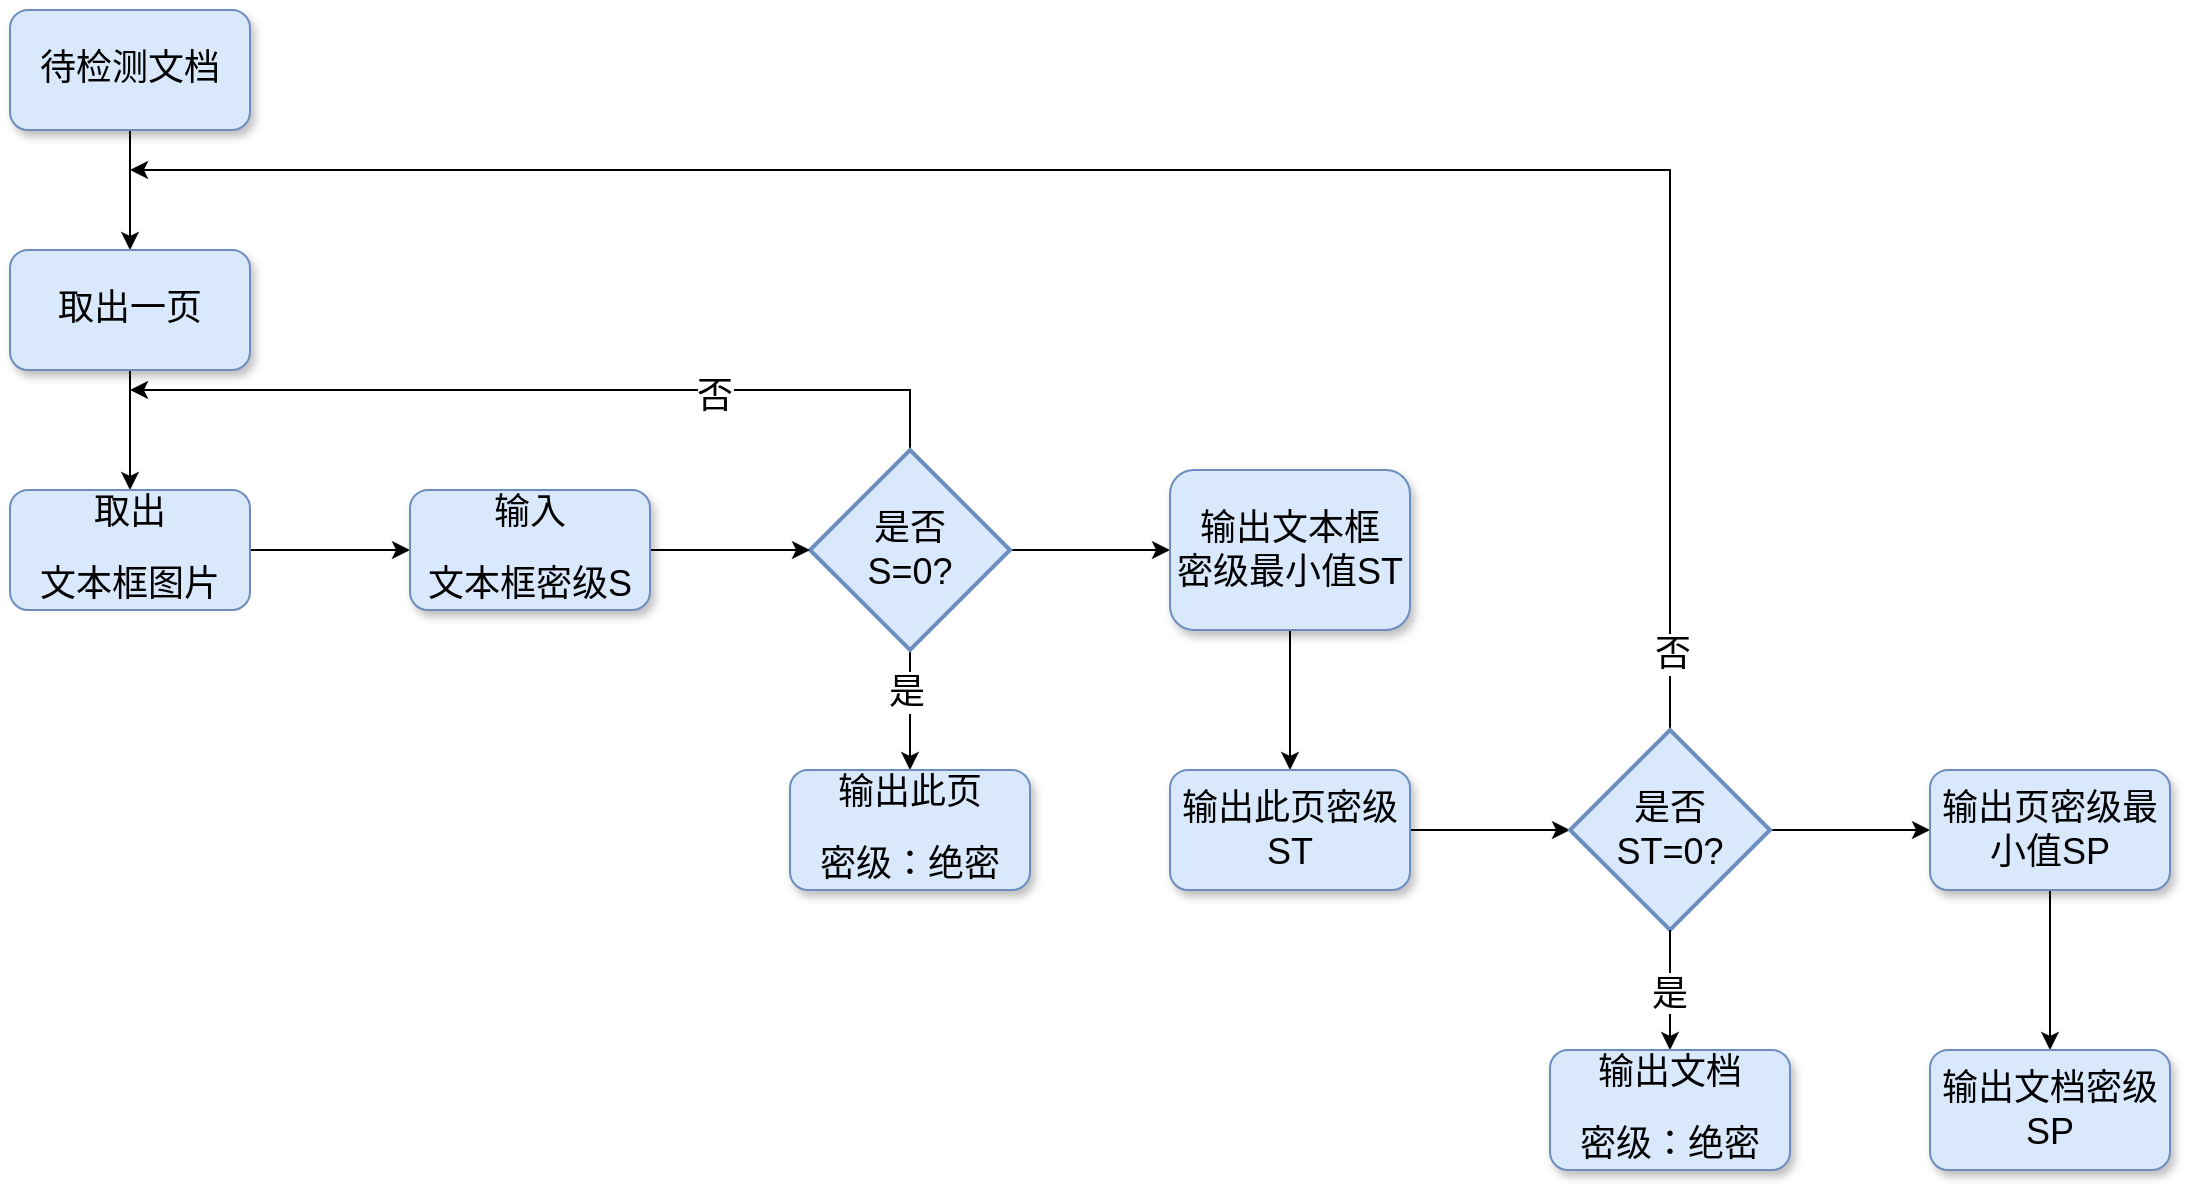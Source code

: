 <mxfile version="10.6.7" type="github"><diagram id="d9uHs53hFiLmmJiW8g4g" name="Page-1"><mxGraphModel dx="1402" dy="980" grid="1" gridSize="10" guides="1" tooltips="1" connect="1" arrows="1" fold="1" page="1" pageScale="1" pageWidth="827" pageHeight="1169" math="0" shadow="0"><root><mxCell id="0"/><mxCell id="1" parent="0"/><mxCell id="cpB9Ce4y21WMqWvlYRWv-28" value="" style="edgeStyle=orthogonalEdgeStyle;rounded=0;orthogonalLoop=1;jettySize=auto;html=1;" edge="1" parent="1" source="cpB9Ce4y21WMqWvlYRWv-2" target="cpB9Ce4y21WMqWvlYRWv-25"><mxGeometry relative="1" as="geometry"/></mxCell><mxCell id="cpB9Ce4y21WMqWvlYRWv-2" value="&lt;p style=&quot;line-height: 180%&quot;&gt;&lt;font style=&quot;font-size: 18px&quot;&gt;待检测文档&lt;/font&gt;&lt;/p&gt;" style="rounded=1;whiteSpace=wrap;html=1;fillColor=#dae8fc;strokeColor=#6c8ebf;shadow=1;comic=0;glass=0;" vertex="1" parent="1"><mxGeometry x="80" y="90" width="120" height="60" as="geometry"/></mxCell><mxCell id="cpB9Ce4y21WMqWvlYRWv-36" value="" style="edgeStyle=orthogonalEdgeStyle;rounded=0;orthogonalLoop=1;jettySize=auto;html=1;" edge="1" parent="1" source="cpB9Ce4y21WMqWvlYRWv-4" target="cpB9Ce4y21WMqWvlYRWv-9"><mxGeometry relative="1" as="geometry"><Array as="points"><mxPoint x="530" y="430"/><mxPoint x="530" y="430"/></Array></mxGeometry></mxCell><mxCell id="cpB9Ce4y21WMqWvlYRWv-41" style="edgeStyle=orthogonalEdgeStyle;rounded=0;orthogonalLoop=1;jettySize=auto;html=1;exitX=0.5;exitY=0;exitDx=0;exitDy=0;exitPerimeter=0;" edge="1" parent="1" source="cpB9Ce4y21WMqWvlYRWv-4"><mxGeometry relative="1" as="geometry"><mxPoint x="140" y="280" as="targetPoint"/><Array as="points"><mxPoint x="530" y="280"/></Array></mxGeometry></mxCell><mxCell id="cpB9Ce4y21WMqWvlYRWv-42" value="&lt;font style=&quot;font-size: 18px&quot;&gt;否&lt;/font&gt;" style="text;html=1;resizable=0;points=[];align=center;verticalAlign=middle;labelBackgroundColor=#ffffff;" vertex="1" connectable="0" parent="cpB9Ce4y21WMqWvlYRWv-41"><mxGeometry x="-0.388" y="3" relative="1" as="geometry"><mxPoint as="offset"/></mxGeometry></mxCell><mxCell id="cpB9Ce4y21WMqWvlYRWv-44" value="" style="edgeStyle=orthogonalEdgeStyle;rounded=0;orthogonalLoop=1;jettySize=auto;html=1;" edge="1" parent="1" source="cpB9Ce4y21WMqWvlYRWv-4" target="cpB9Ce4y21WMqWvlYRWv-40"><mxGeometry relative="1" as="geometry"/></mxCell><mxCell id="cpB9Ce4y21WMqWvlYRWv-4" value="&lt;font style=&quot;font-size: 18px&quot;&gt;是否&lt;br&gt;S=0?&lt;/font&gt;" style="strokeWidth=2;html=1;shape=mxgraph.flowchart.decision;whiteSpace=wrap;fillColor=#dae8fc;strokeColor=#6c8ebf;" vertex="1" parent="1"><mxGeometry x="480" y="310" width="100" height="100" as="geometry"/></mxCell><mxCell id="cpB9Ce4y21WMqWvlYRWv-9" value="&lt;p style=&quot;line-height: 180%&quot;&gt;&lt;span style=&quot;font-size: 18px&quot;&gt;输出此页&lt;/span&gt;&lt;/p&gt;&lt;p style=&quot;line-height: 180%&quot;&gt;&lt;span style=&quot;font-size: 18px&quot;&gt;密级：绝密&lt;/span&gt;&lt;/p&gt;" style="rounded=1;whiteSpace=wrap;html=1;fillColor=#dae8fc;strokeColor=#6c8ebf;shadow=1;" vertex="1" parent="1"><mxGeometry x="470" y="470" width="120" height="60" as="geometry"/></mxCell><mxCell id="cpB9Ce4y21WMqWvlYRWv-27" value="" style="edgeStyle=orthogonalEdgeStyle;rounded=0;orthogonalLoop=1;jettySize=auto;html=1;" edge="1" parent="1" source="cpB9Ce4y21WMqWvlYRWv-25" target="cpB9Ce4y21WMqWvlYRWv-26"><mxGeometry relative="1" as="geometry"/></mxCell><mxCell id="cpB9Ce4y21WMqWvlYRWv-25" value="&lt;p style=&quot;line-height: 180%&quot;&gt;&lt;span style=&quot;font-size: 18px&quot;&gt;取出一页&lt;/span&gt;&lt;/p&gt;" style="rounded=1;whiteSpace=wrap;html=1;fillColor=#dae8fc;strokeColor=#6c8ebf;shadow=1;" vertex="1" parent="1"><mxGeometry x="80" y="210" width="120" height="60" as="geometry"/></mxCell><mxCell id="cpB9Ce4y21WMqWvlYRWv-32" value="" style="edgeStyle=orthogonalEdgeStyle;rounded=0;orthogonalLoop=1;jettySize=auto;html=1;" edge="1" parent="1" source="cpB9Ce4y21WMqWvlYRWv-26" target="cpB9Ce4y21WMqWvlYRWv-31"><mxGeometry relative="1" as="geometry"/></mxCell><mxCell id="cpB9Ce4y21WMqWvlYRWv-26" value="&lt;p style=&quot;line-height: 180%&quot;&gt;&lt;span style=&quot;font-size: 18px&quot;&gt;取出&lt;/span&gt;&lt;/p&gt;&lt;p style=&quot;line-height: 180%&quot;&gt;&lt;span style=&quot;font-size: 18px&quot;&gt;文本框图片&lt;/span&gt;&lt;/p&gt;" style="rounded=1;whiteSpace=wrap;html=1;fillColor=#dae8fc;strokeColor=#6c8ebf;" vertex="1" parent="1"><mxGeometry x="80" y="330" width="120" height="60" as="geometry"/></mxCell><mxCell id="cpB9Ce4y21WMqWvlYRWv-33" value="" style="edgeStyle=orthogonalEdgeStyle;rounded=0;orthogonalLoop=1;jettySize=auto;html=1;" edge="1" parent="1" source="cpB9Ce4y21WMqWvlYRWv-31" target="cpB9Ce4y21WMqWvlYRWv-4"><mxGeometry relative="1" as="geometry"/></mxCell><mxCell id="cpB9Ce4y21WMqWvlYRWv-31" value="&lt;p style=&quot;line-height: 180%&quot;&gt;&lt;span style=&quot;font-size: 18px&quot;&gt;输入&lt;/span&gt;&lt;/p&gt;&lt;p style=&quot;line-height: 180%&quot;&gt;&lt;span style=&quot;font-size: 18px&quot;&gt;文本框密级S&lt;/span&gt;&lt;/p&gt;" style="rounded=1;whiteSpace=wrap;html=1;fillColor=#dae8fc;strokeColor=#6c8ebf;shadow=1;" vertex="1" parent="1"><mxGeometry x="280" y="330" width="120" height="60" as="geometry"/></mxCell><mxCell id="cpB9Ce4y21WMqWvlYRWv-46" value="" style="edgeStyle=orthogonalEdgeStyle;rounded=0;orthogonalLoop=1;jettySize=auto;html=1;" edge="1" parent="1" source="cpB9Ce4y21WMqWvlYRWv-40" target="cpB9Ce4y21WMqWvlYRWv-45"><mxGeometry relative="1" as="geometry"/></mxCell><mxCell id="cpB9Ce4y21WMqWvlYRWv-40" value="&lt;span style=&quot;font-size: 18px&quot;&gt;输出文本框&lt;br&gt;密级最小值ST&lt;br&gt;&lt;/span&gt;" style="rounded=1;whiteSpace=wrap;html=1;fillColor=#dae8fc;strokeColor=#6c8ebf;shadow=1;" vertex="1" parent="1"><mxGeometry x="660" y="320" width="120" height="80" as="geometry"/></mxCell><mxCell id="cpB9Ce4y21WMqWvlYRWv-48" value="" style="edgeStyle=orthogonalEdgeStyle;rounded=0;orthogonalLoop=1;jettySize=auto;html=1;" edge="1" parent="1" source="cpB9Ce4y21WMqWvlYRWv-45"><mxGeometry relative="1" as="geometry"><mxPoint x="860" y="500" as="targetPoint"/></mxGeometry></mxCell><mxCell id="cpB9Ce4y21WMqWvlYRWv-45" value="&lt;span style=&quot;font-size: 18px&quot;&gt;输出此页密级ST&lt;br&gt;&lt;/span&gt;" style="rounded=1;whiteSpace=wrap;html=1;fillColor=#dae8fc;strokeColor=#6c8ebf;shadow=1;" vertex="1" parent="1"><mxGeometry x="660" y="470" width="120" height="60" as="geometry"/></mxCell><mxCell id="cpB9Ce4y21WMqWvlYRWv-43" value="&lt;font style=&quot;font-size: 18px&quot;&gt;是&lt;/font&gt;" style="text;html=1;resizable=0;points=[];align=center;verticalAlign=middle;labelBackgroundColor=#ffffff;" vertex="1" connectable="0" parent="1"><mxGeometry x="442" y="293" as="geometry"><mxPoint x="86" y="138" as="offset"/></mxGeometry></mxCell><mxCell id="cpB9Ce4y21WMqWvlYRWv-62" style="edgeStyle=orthogonalEdgeStyle;rounded=0;orthogonalLoop=1;jettySize=auto;html=0;exitX=0.5;exitY=0;exitDx=0;exitDy=0;exitPerimeter=0;fontSize=18;" edge="1" parent="1" source="cpB9Ce4y21WMqWvlYRWv-49"><mxGeometry relative="1" as="geometry"><mxPoint x="140" y="170" as="targetPoint"/><Array as="points"><mxPoint x="910" y="170"/></Array></mxGeometry></mxCell><mxCell id="cpB9Ce4y21WMqWvlYRWv-63" value="否" style="text;html=1;resizable=0;points=[];align=center;verticalAlign=middle;labelBackgroundColor=#ffffff;fontSize=18;" vertex="1" connectable="0" parent="cpB9Ce4y21WMqWvlYRWv-62"><mxGeometry x="-0.929" y="-1" relative="1" as="geometry"><mxPoint y="-1" as="offset"/></mxGeometry></mxCell><mxCell id="cpB9Ce4y21WMqWvlYRWv-66" value="" style="edgeStyle=orthogonalEdgeStyle;rounded=0;orthogonalLoop=1;jettySize=auto;html=0;fontSize=18;" edge="1" parent="1" source="cpB9Ce4y21WMqWvlYRWv-49"><mxGeometry relative="1" as="geometry"><mxPoint x="1040" y="500" as="targetPoint"/></mxGeometry></mxCell><mxCell id="cpB9Ce4y21WMqWvlYRWv-49" value="&lt;font style=&quot;font-size: 18px&quot;&gt;是否&lt;br&gt;ST=0?&lt;/font&gt;" style="strokeWidth=2;html=1;shape=mxgraph.flowchart.decision;whiteSpace=wrap;fillColor=#dae8fc;strokeColor=#6c8ebf;" vertex="1" parent="1"><mxGeometry x="860" y="450" width="100" height="100" as="geometry"/></mxCell><mxCell id="cpB9Ce4y21WMqWvlYRWv-52" value="是" style="edgeStyle=orthogonalEdgeStyle;rounded=0;orthogonalLoop=1;jettySize=auto;fontSize=18;" edge="1" parent="1" target="cpB9Ce4y21WMqWvlYRWv-53"><mxGeometry relative="1" as="geometry"><mxPoint x="910" y="550" as="sourcePoint"/><Array as="points"><mxPoint x="910" y="570"/><mxPoint x="910" y="570"/></Array></mxGeometry></mxCell><mxCell id="cpB9Ce4y21WMqWvlYRWv-53" value="&lt;p style=&quot;line-height: 180%&quot;&gt;&lt;span style=&quot;font-size: 18px&quot;&gt;输出文档&lt;/span&gt;&lt;/p&gt;&lt;p style=&quot;line-height: 180%&quot;&gt;&lt;span style=&quot;font-size: 18px&quot;&gt;密级：绝密&lt;/span&gt;&lt;/p&gt;" style="rounded=1;whiteSpace=wrap;html=1;fillColor=#dae8fc;strokeColor=#6c8ebf;shadow=1;" vertex="1" parent="1"><mxGeometry x="850" y="610" width="120" height="60" as="geometry"/></mxCell><mxCell id="cpB9Ce4y21WMqWvlYRWv-70" value="" style="edgeStyle=orthogonalEdgeStyle;rounded=0;orthogonalLoop=1;jettySize=auto;html=0;fontSize=18;" edge="1" parent="1" source="cpB9Ce4y21WMqWvlYRWv-67" target="cpB9Ce4y21WMqWvlYRWv-69"><mxGeometry relative="1" as="geometry"/></mxCell><mxCell id="cpB9Ce4y21WMqWvlYRWv-67" value="&lt;span style=&quot;font-size: 18px&quot;&gt;输出页密级最小值SP&lt;br&gt;&lt;/span&gt;" style="rounded=1;whiteSpace=wrap;html=1;fillColor=#dae8fc;strokeColor=#6c8ebf;shadow=1;" vertex="1" parent="1"><mxGeometry x="1040" y="470" width="120" height="60" as="geometry"/></mxCell><mxCell id="cpB9Ce4y21WMqWvlYRWv-69" value="&lt;font style=&quot;font-size: 18px&quot;&gt;输出文档密级&lt;br&gt;SP&lt;/font&gt;&lt;br&gt;" style="rounded=1;whiteSpace=wrap;html=1;fillColor=#dae8fc;strokeColor=#6c8ebf;shadow=1;" vertex="1" parent="1"><mxGeometry x="1040" y="610" width="120" height="60" as="geometry"/></mxCell></root></mxGraphModel></diagram></mxfile>